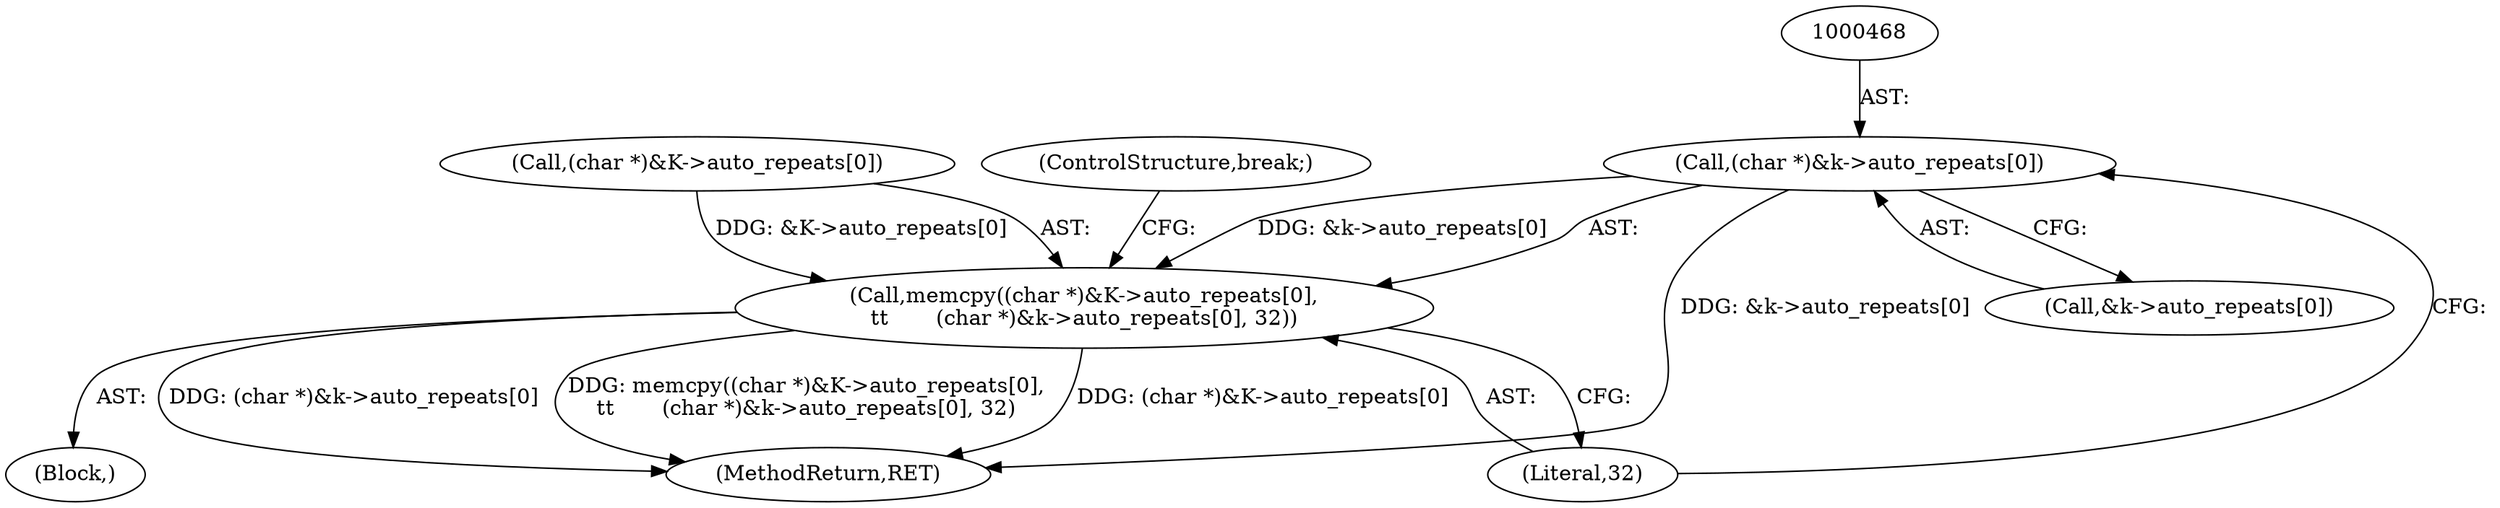 digraph "0_libXi_19a9cd607de73947fcfb104682f203ffe4e1f4e5_1@array" {
"1000467" [label="(Call,(char *)&k->auto_repeats[0])"];
"1000458" [label="(Call,memcpy((char *)&K->auto_repeats[0],\n\t\t       (char *)&k->auto_repeats[0], 32))"];
"1000458" [label="(Call,memcpy((char *)&K->auto_repeats[0],\n\t\t       (char *)&k->auto_repeats[0], 32))"];
"1000390" [label="(Block,)"];
"1000459" [label="(Call,(char *)&K->auto_repeats[0])"];
"1000475" [label="(Literal,32)"];
"1000476" [label="(ControlStructure,break;)"];
"1000467" [label="(Call,(char *)&k->auto_repeats[0])"];
"1000775" [label="(MethodReturn,RET)"];
"1000469" [label="(Call,&k->auto_repeats[0])"];
"1000467" -> "1000458"  [label="AST: "];
"1000467" -> "1000469"  [label="CFG: "];
"1000468" -> "1000467"  [label="AST: "];
"1000469" -> "1000467"  [label="AST: "];
"1000475" -> "1000467"  [label="CFG: "];
"1000467" -> "1000775"  [label="DDG: &k->auto_repeats[0]"];
"1000467" -> "1000458"  [label="DDG: &k->auto_repeats[0]"];
"1000458" -> "1000390"  [label="AST: "];
"1000458" -> "1000475"  [label="CFG: "];
"1000459" -> "1000458"  [label="AST: "];
"1000475" -> "1000458"  [label="AST: "];
"1000476" -> "1000458"  [label="CFG: "];
"1000458" -> "1000775"  [label="DDG: (char *)&K->auto_repeats[0]"];
"1000458" -> "1000775"  [label="DDG: (char *)&k->auto_repeats[0]"];
"1000458" -> "1000775"  [label="DDG: memcpy((char *)&K->auto_repeats[0],\n\t\t       (char *)&k->auto_repeats[0], 32)"];
"1000459" -> "1000458"  [label="DDG: &K->auto_repeats[0]"];
}
